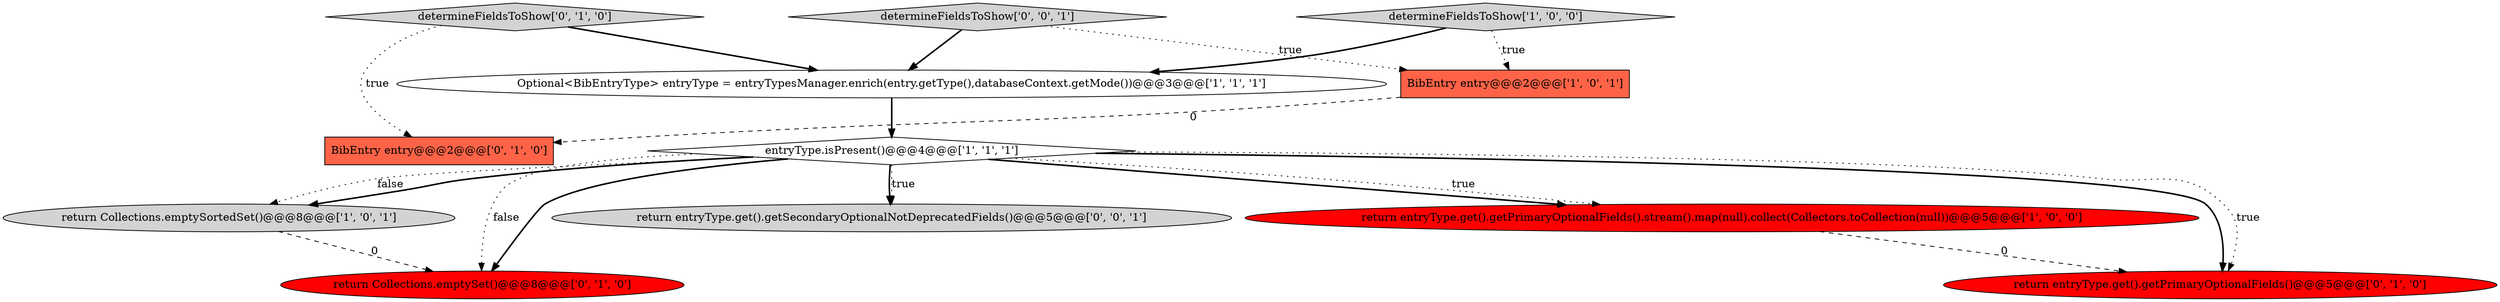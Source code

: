 digraph {
5 [style = filled, label = "BibEntry entry@@@2@@@['1', '0', '1']", fillcolor = tomato, shape = box image = "AAA0AAABBB1BBB"];
1 [style = filled, label = "Optional<BibEntryType> entryType = entryTypesManager.enrich(entry.getType(),databaseContext.getMode())@@@3@@@['1', '1', '1']", fillcolor = white, shape = ellipse image = "AAA0AAABBB1BBB"];
9 [style = filled, label = "determineFieldsToShow['0', '1', '0']", fillcolor = lightgray, shape = diamond image = "AAA0AAABBB2BBB"];
0 [style = filled, label = "return Collections.emptySortedSet()@@@8@@@['1', '0', '1']", fillcolor = lightgray, shape = ellipse image = "AAA0AAABBB1BBB"];
11 [style = filled, label = "determineFieldsToShow['0', '0', '1']", fillcolor = lightgray, shape = diamond image = "AAA0AAABBB3BBB"];
10 [style = filled, label = "return entryType.get().getSecondaryOptionalNotDeprecatedFields()@@@5@@@['0', '0', '1']", fillcolor = lightgray, shape = ellipse image = "AAA0AAABBB3BBB"];
7 [style = filled, label = "BibEntry entry@@@2@@@['0', '1', '0']", fillcolor = tomato, shape = box image = "AAA1AAABBB2BBB"];
6 [style = filled, label = "return entryType.get().getPrimaryOptionalFields()@@@5@@@['0', '1', '0']", fillcolor = red, shape = ellipse image = "AAA1AAABBB2BBB"];
4 [style = filled, label = "determineFieldsToShow['1', '0', '0']", fillcolor = lightgray, shape = diamond image = "AAA0AAABBB1BBB"];
8 [style = filled, label = "return Collections.emptySet()@@@8@@@['0', '1', '0']", fillcolor = red, shape = ellipse image = "AAA1AAABBB2BBB"];
2 [style = filled, label = "return entryType.get().getPrimaryOptionalFields().stream().map(null).collect(Collectors.toCollection(null))@@@5@@@['1', '0', '0']", fillcolor = red, shape = ellipse image = "AAA1AAABBB1BBB"];
3 [style = filled, label = "entryType.isPresent()@@@4@@@['1', '1', '1']", fillcolor = white, shape = diamond image = "AAA0AAABBB1BBB"];
1->3 [style = bold, label=""];
3->10 [style = bold, label=""];
4->5 [style = dotted, label="true"];
3->6 [style = bold, label=""];
0->8 [style = dashed, label="0"];
4->1 [style = bold, label=""];
11->5 [style = dotted, label="true"];
9->7 [style = dotted, label="true"];
3->2 [style = bold, label=""];
9->1 [style = bold, label=""];
3->6 [style = dotted, label="true"];
5->7 [style = dashed, label="0"];
11->1 [style = bold, label=""];
3->8 [style = dotted, label="false"];
3->8 [style = bold, label=""];
3->0 [style = dotted, label="false"];
3->0 [style = bold, label=""];
3->2 [style = dotted, label="true"];
3->10 [style = dotted, label="true"];
2->6 [style = dashed, label="0"];
}
